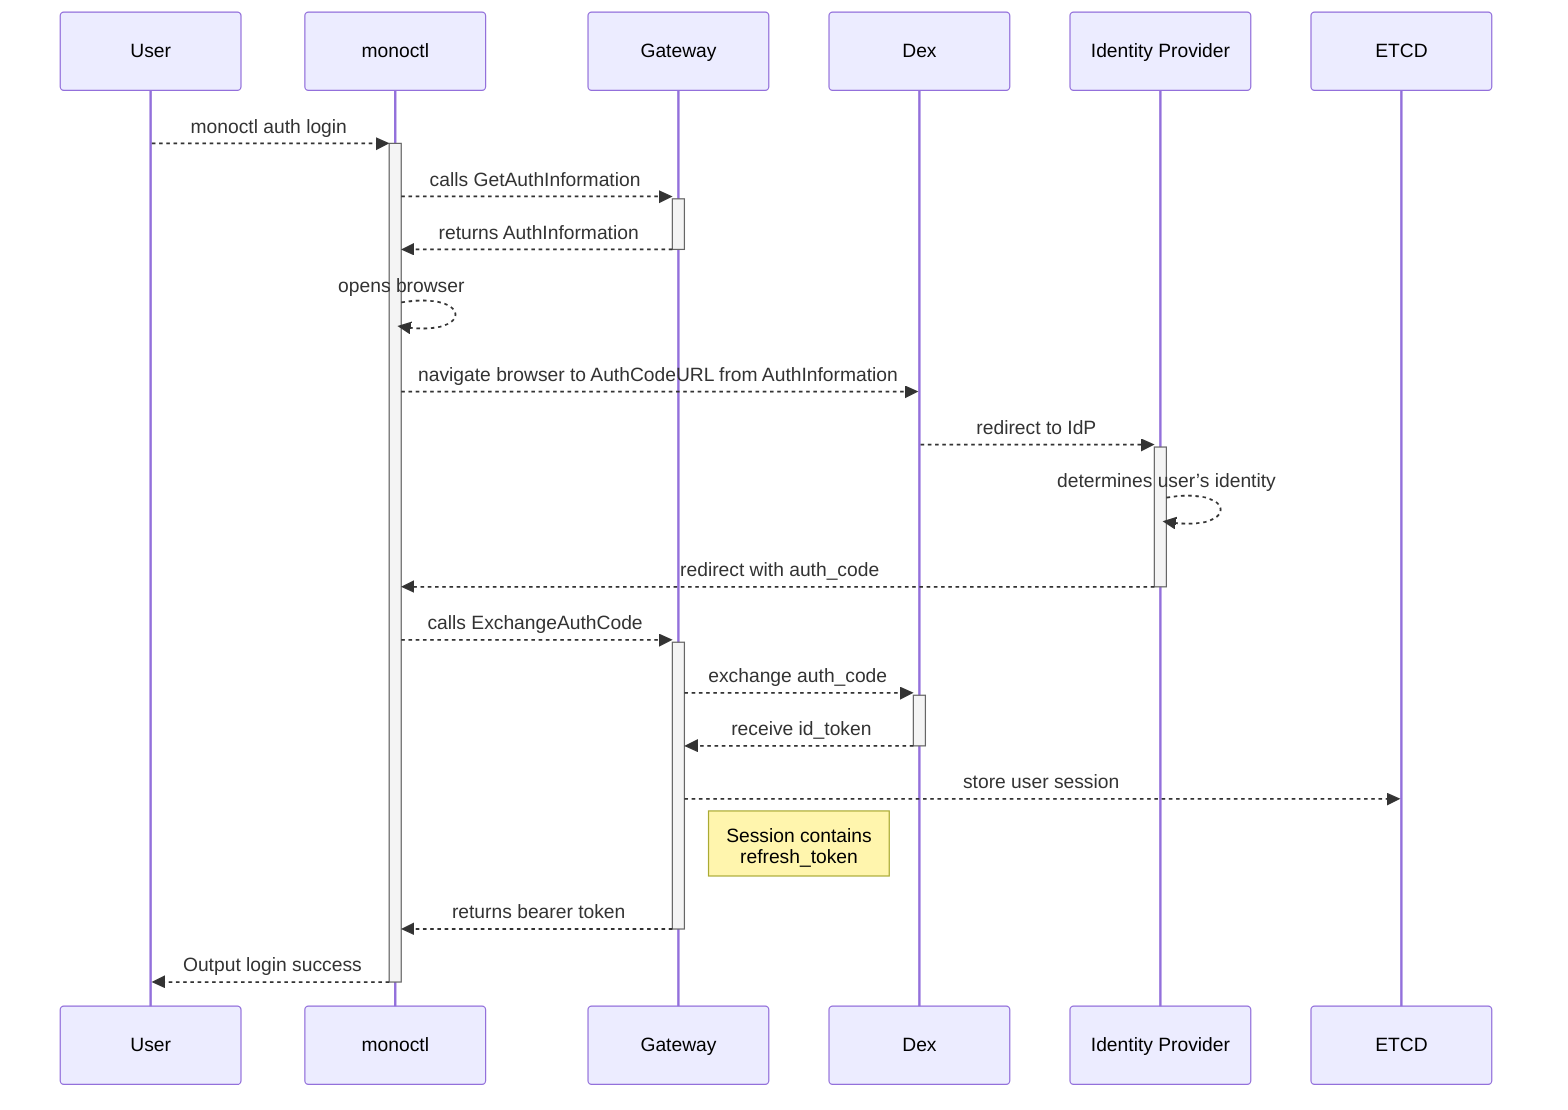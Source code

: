 sequenceDiagram
    participant U as User
    participant M as monoctl
    participant G as Gateway
    participant D as Dex
    participant I as Identity Provider
    participant E as ETCD
    U-->>+M: monoctl auth login
    M-->>+G: calls GetAuthInformation
    G-->>-M: returns AuthInformation
    M-->>M: opens browser
    M-->>D: navigate browser to AuthCodeURL from AuthInformation
    D-->>+I: redirect to IdP
    I-->>I: determines user’s identity
    I-->>-M: redirect with auth_code
    M-->>+G: calls ExchangeAuthCode
    G-->>+D: exchange auth_code
    D-->>-G: receive id_token
    G-->>E: store user session
    Note right of G: Session contains<br>refresh_token
    G-->>-M: returns bearer token
    M-->>-U: Output login success